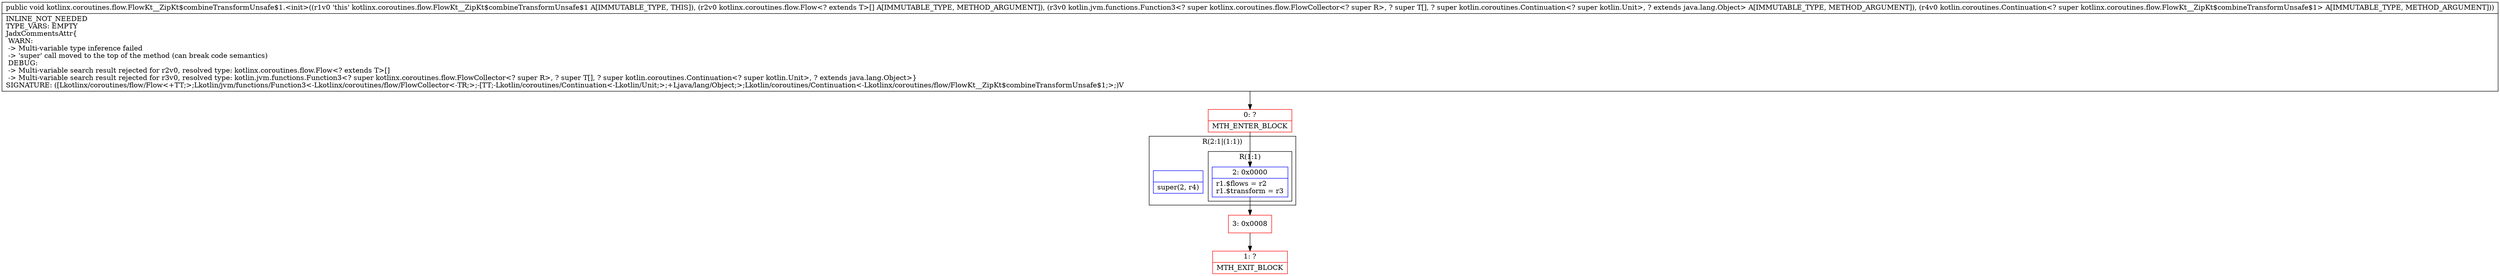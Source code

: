 digraph "CFG forkotlinx.coroutines.flow.FlowKt__ZipKt$combineTransformUnsafe$1.\<init\>([Lkotlinx\/coroutines\/flow\/Flow;Lkotlin\/jvm\/functions\/Function3;Lkotlin\/coroutines\/Continuation;)V" {
subgraph cluster_Region_1947046245 {
label = "R(2:1|(1:1))";
node [shape=record,color=blue];
Node_InsnContainer_245501027 [shape=record,label="{|super(2, r4)\l}"];
subgraph cluster_Region_844942260 {
label = "R(1:1)";
node [shape=record,color=blue];
Node_2 [shape=record,label="{2\:\ 0x0000|r1.$flows = r2\lr1.$transform = r3\l}"];
}
}
Node_0 [shape=record,color=red,label="{0\:\ ?|MTH_ENTER_BLOCK\l}"];
Node_3 [shape=record,color=red,label="{3\:\ 0x0008}"];
Node_1 [shape=record,color=red,label="{1\:\ ?|MTH_EXIT_BLOCK\l}"];
MethodNode[shape=record,label="{public void kotlinx.coroutines.flow.FlowKt__ZipKt$combineTransformUnsafe$1.\<init\>((r1v0 'this' kotlinx.coroutines.flow.FlowKt__ZipKt$combineTransformUnsafe$1 A[IMMUTABLE_TYPE, THIS]), (r2v0 kotlinx.coroutines.flow.Flow\<? extends T\>[] A[IMMUTABLE_TYPE, METHOD_ARGUMENT]), (r3v0 kotlin.jvm.functions.Function3\<? super kotlinx.coroutines.flow.FlowCollector\<? super R\>, ? super T[], ? super kotlin.coroutines.Continuation\<? super kotlin.Unit\>, ? extends java.lang.Object\> A[IMMUTABLE_TYPE, METHOD_ARGUMENT]), (r4v0 kotlin.coroutines.Continuation\<? super kotlinx.coroutines.flow.FlowKt__ZipKt$combineTransformUnsafe$1\> A[IMMUTABLE_TYPE, METHOD_ARGUMENT]))  | INLINE_NOT_NEEDED\lTYPE_VARS: EMPTY\lJadxCommentsAttr\{\l WARN: \l \-\> Multi\-variable type inference failed\l \-\> 'super' call moved to the top of the method (can break code semantics)\l DEBUG: \l \-\> Multi\-variable search result rejected for r2v0, resolved type: kotlinx.coroutines.flow.Flow\<? extends T\>[]\l \-\> Multi\-variable search result rejected for r3v0, resolved type: kotlin.jvm.functions.Function3\<? super kotlinx.coroutines.flow.FlowCollector\<? super R\>, ? super T[], ? super kotlin.coroutines.Continuation\<? super kotlin.Unit\>, ? extends java.lang.Object\>\}\lSIGNATURE: ([Lkotlinx\/coroutines\/flow\/Flow\<+TT;\>;Lkotlin\/jvm\/functions\/Function3\<\-Lkotlinx\/coroutines\/flow\/FlowCollector\<\-TR;\>;\-[TT;\-Lkotlin\/coroutines\/Continuation\<\-Lkotlin\/Unit;\>;+Ljava\/lang\/Object;\>;Lkotlin\/coroutines\/Continuation\<\-Lkotlinx\/coroutines\/flow\/FlowKt__ZipKt$combineTransformUnsafe$1;\>;)V\l}"];
MethodNode -> Node_0;Node_2 -> Node_3;
Node_0 -> Node_2;
Node_3 -> Node_1;
}

